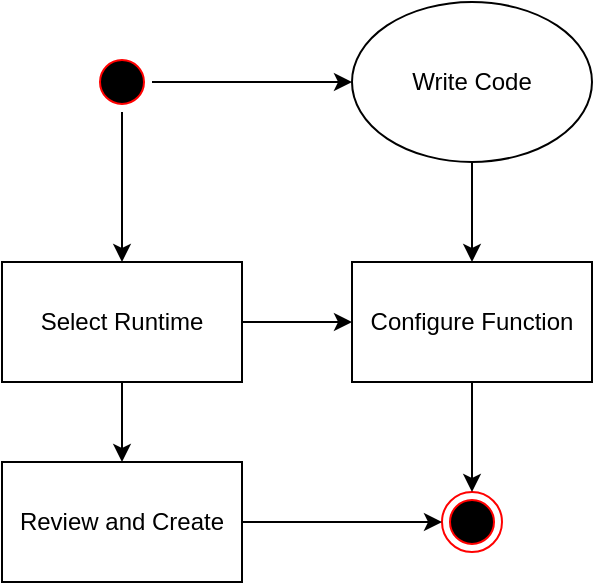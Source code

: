 <mxfile version="22.1.11" type="github">
  <diagram name="Page-1" id="e7e014a7-5840-1c2e-5031-d8a46d1fe8dd">
    <mxGraphModel dx="1434" dy="772" grid="1" gridSize="10" guides="1" tooltips="1" connect="1" arrows="1" fold="1" page="1" pageScale="1" pageWidth="1169" pageHeight="826" background="none" math="0" shadow="0">
      <root>
        <mxCell id="0" />
        <mxCell id="1" parent="0" />
        <mxCell id="gpmdc8580eK0XPyTLeN1-41" value="" style="ellipse;shape=startState;fillColor=#000000;strokeColor=#ff0000;" vertex="1" parent="1">
          <mxGeometry x="495" y="35" width="30" height="30" as="geometry" />
        </mxCell>
        <mxCell id="gpmdc8580eK0XPyTLeN1-42" value="Write Code" style="ellipse;whiteSpace=wrap;html=1;" vertex="1" parent="1">
          <mxGeometry x="625" y="10" width="120" height="80" as="geometry" />
        </mxCell>
        <mxCell id="gpmdc8580eK0XPyTLeN1-43" value="Select Runtime" style="rounded=0;whiteSpace=wrap;html=1;" vertex="1" parent="1">
          <mxGeometry x="450" y="140" width="120" height="60" as="geometry" />
        </mxCell>
        <mxCell id="gpmdc8580eK0XPyTLeN1-44" value="Configure Function" style="rounded=0;whiteSpace=wrap;html=1;" vertex="1" parent="1">
          <mxGeometry x="625" y="140" width="120" height="60" as="geometry" />
        </mxCell>
        <mxCell id="gpmdc8580eK0XPyTLeN1-46" value="Review and Create" style="rounded=0;whiteSpace=wrap;html=1;" vertex="1" parent="1">
          <mxGeometry x="450" y="240" width="120" height="60" as="geometry" />
        </mxCell>
        <mxCell id="gpmdc8580eK0XPyTLeN1-47" value="" style="ellipse;shape=endState;fillColor=#000000;strokeColor=#ff0000" vertex="1" parent="1">
          <mxGeometry x="670" y="255" width="30" height="30" as="geometry" />
        </mxCell>
        <mxCell id="gpmdc8580eK0XPyTLeN1-48" value="" style="endArrow=classic;html=1;rounded=0;exitX=1;exitY=0.5;exitDx=0;exitDy=0;entryX=0;entryY=0.5;entryDx=0;entryDy=0;" edge="1" parent="1" source="gpmdc8580eK0XPyTLeN1-41" target="gpmdc8580eK0XPyTLeN1-42">
          <mxGeometry width="50" height="50" relative="1" as="geometry">
            <mxPoint x="805" y="140" as="sourcePoint" />
            <mxPoint x="855" y="90" as="targetPoint" />
          </mxGeometry>
        </mxCell>
        <mxCell id="gpmdc8580eK0XPyTLeN1-49" value="" style="endArrow=classic;html=1;rounded=0;exitX=0.5;exitY=1;exitDx=0;exitDy=0;entryX=0.5;entryY=0;entryDx=0;entryDy=0;" edge="1" parent="1" source="gpmdc8580eK0XPyTLeN1-41" target="gpmdc8580eK0XPyTLeN1-43">
          <mxGeometry width="50" height="50" relative="1" as="geometry">
            <mxPoint x="805" y="140" as="sourcePoint" />
            <mxPoint x="855" y="90" as="targetPoint" />
          </mxGeometry>
        </mxCell>
        <mxCell id="gpmdc8580eK0XPyTLeN1-50" value="" style="endArrow=classic;html=1;rounded=0;exitX=1;exitY=0.5;exitDx=0;exitDy=0;entryX=0;entryY=0.5;entryDx=0;entryDy=0;" edge="1" parent="1" source="gpmdc8580eK0XPyTLeN1-43" target="gpmdc8580eK0XPyTLeN1-44">
          <mxGeometry width="50" height="50" relative="1" as="geometry">
            <mxPoint x="805" y="140" as="sourcePoint" />
            <mxPoint x="855" y="90" as="targetPoint" />
          </mxGeometry>
        </mxCell>
        <mxCell id="gpmdc8580eK0XPyTLeN1-51" value="" style="endArrow=classic;html=1;rounded=0;exitX=0.5;exitY=1;exitDx=0;exitDy=0;entryX=0.5;entryY=0;entryDx=0;entryDy=0;" edge="1" parent="1" source="gpmdc8580eK0XPyTLeN1-42" target="gpmdc8580eK0XPyTLeN1-44">
          <mxGeometry width="50" height="50" relative="1" as="geometry">
            <mxPoint x="805" y="140" as="sourcePoint" />
            <mxPoint x="855" y="90" as="targetPoint" />
          </mxGeometry>
        </mxCell>
        <mxCell id="gpmdc8580eK0XPyTLeN1-52" value="" style="endArrow=classic;html=1;rounded=0;exitX=0.5;exitY=1;exitDx=0;exitDy=0;entryX=0.5;entryY=0;entryDx=0;entryDy=0;" edge="1" parent="1" source="gpmdc8580eK0XPyTLeN1-43" target="gpmdc8580eK0XPyTLeN1-46">
          <mxGeometry width="50" height="50" relative="1" as="geometry">
            <mxPoint x="805" y="140" as="sourcePoint" />
            <mxPoint x="505" y="230" as="targetPoint" />
          </mxGeometry>
        </mxCell>
        <mxCell id="gpmdc8580eK0XPyTLeN1-54" value="" style="endArrow=classic;html=1;rounded=0;exitX=1;exitY=0.5;exitDx=0;exitDy=0;" edge="1" parent="1" source="gpmdc8580eK0XPyTLeN1-46" target="gpmdc8580eK0XPyTLeN1-47">
          <mxGeometry width="50" height="50" relative="1" as="geometry">
            <mxPoint x="805" y="140" as="sourcePoint" />
            <mxPoint x="855" y="90" as="targetPoint" />
          </mxGeometry>
        </mxCell>
        <mxCell id="gpmdc8580eK0XPyTLeN1-55" value="" style="endArrow=classic;html=1;rounded=0;exitX=0.5;exitY=1;exitDx=0;exitDy=0;entryX=0.5;entryY=0;entryDx=0;entryDy=0;" edge="1" parent="1" source="gpmdc8580eK0XPyTLeN1-44" target="gpmdc8580eK0XPyTLeN1-47">
          <mxGeometry width="50" height="50" relative="1" as="geometry">
            <mxPoint x="805" y="140" as="sourcePoint" />
            <mxPoint x="855" y="90" as="targetPoint" />
          </mxGeometry>
        </mxCell>
      </root>
    </mxGraphModel>
  </diagram>
</mxfile>
